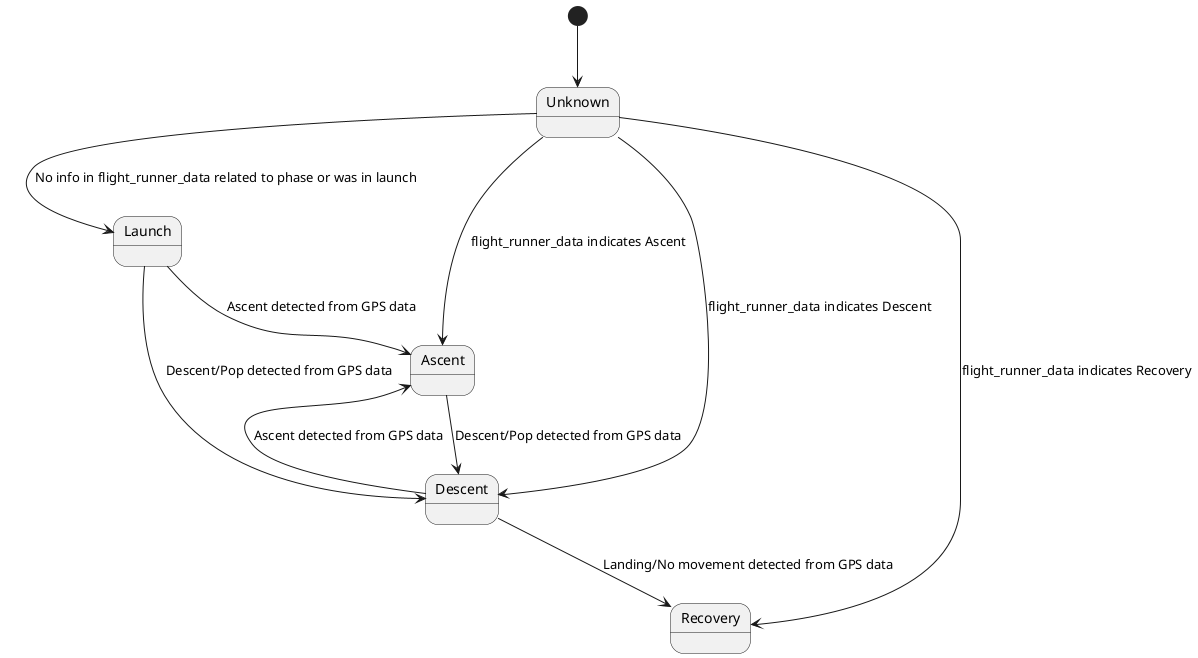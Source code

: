 @startuml

state Unknown
state Launch
state Ascent
state Descent
state Recovery

[*] --> Unknown
Unknown --> Launch : No info in flight_runner_data related to phase or was in launch
Unknown --> Ascent : flight_runner_data indicates Ascent
Unknown --> Descent : flight_runner_data indicates Descent
Unknown --> Recovery : flight_runner_data indicates Recovery

Launch --> Ascent : Ascent detected from GPS data
Launch --> Descent : Descent/Pop detected from GPS data

Ascent --> Descent : Descent/Pop detected from GPS data
Descent --> Ascent : Ascent detected from GPS data

Descent --> Recovery : Landing/No movement detected from GPS data

@enduml
